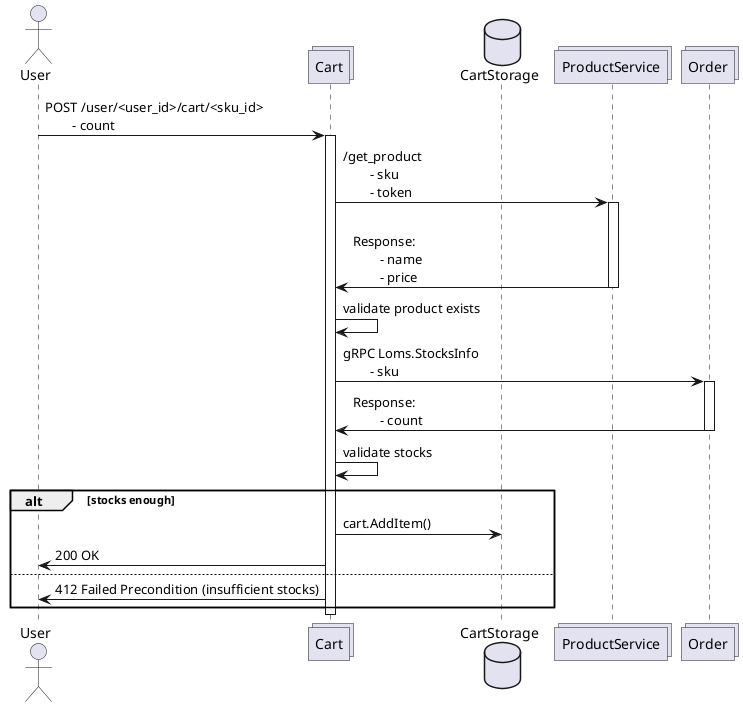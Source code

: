 @startuml

actor User as u
collections Cart as c
database CartStorage as cs
collections ProductService as p
collections Order as o

u -> c : POST /user/<user_id>/cart/<sku_id>\n\t- count
activate c
c -> p : /get_product\n\t- sku\n\t- token
activate p
p -> c : \nResponse:\n\t- name\n\t- price
deactivate p
c -> c : validate product exists

c -> o : gRPC Loms.StocksInfo\n\t- sku
activate o
o -> c : Response:\n\t- count
deactivate o
c -> c : validate stocks
alt stocks enough
  c -> cs : cart.AddItem()
  c -> u : 200 OK
else
  c -> u : 412 Failed Precondition (insufficient stocks)
end
deactivate c

@enduml
